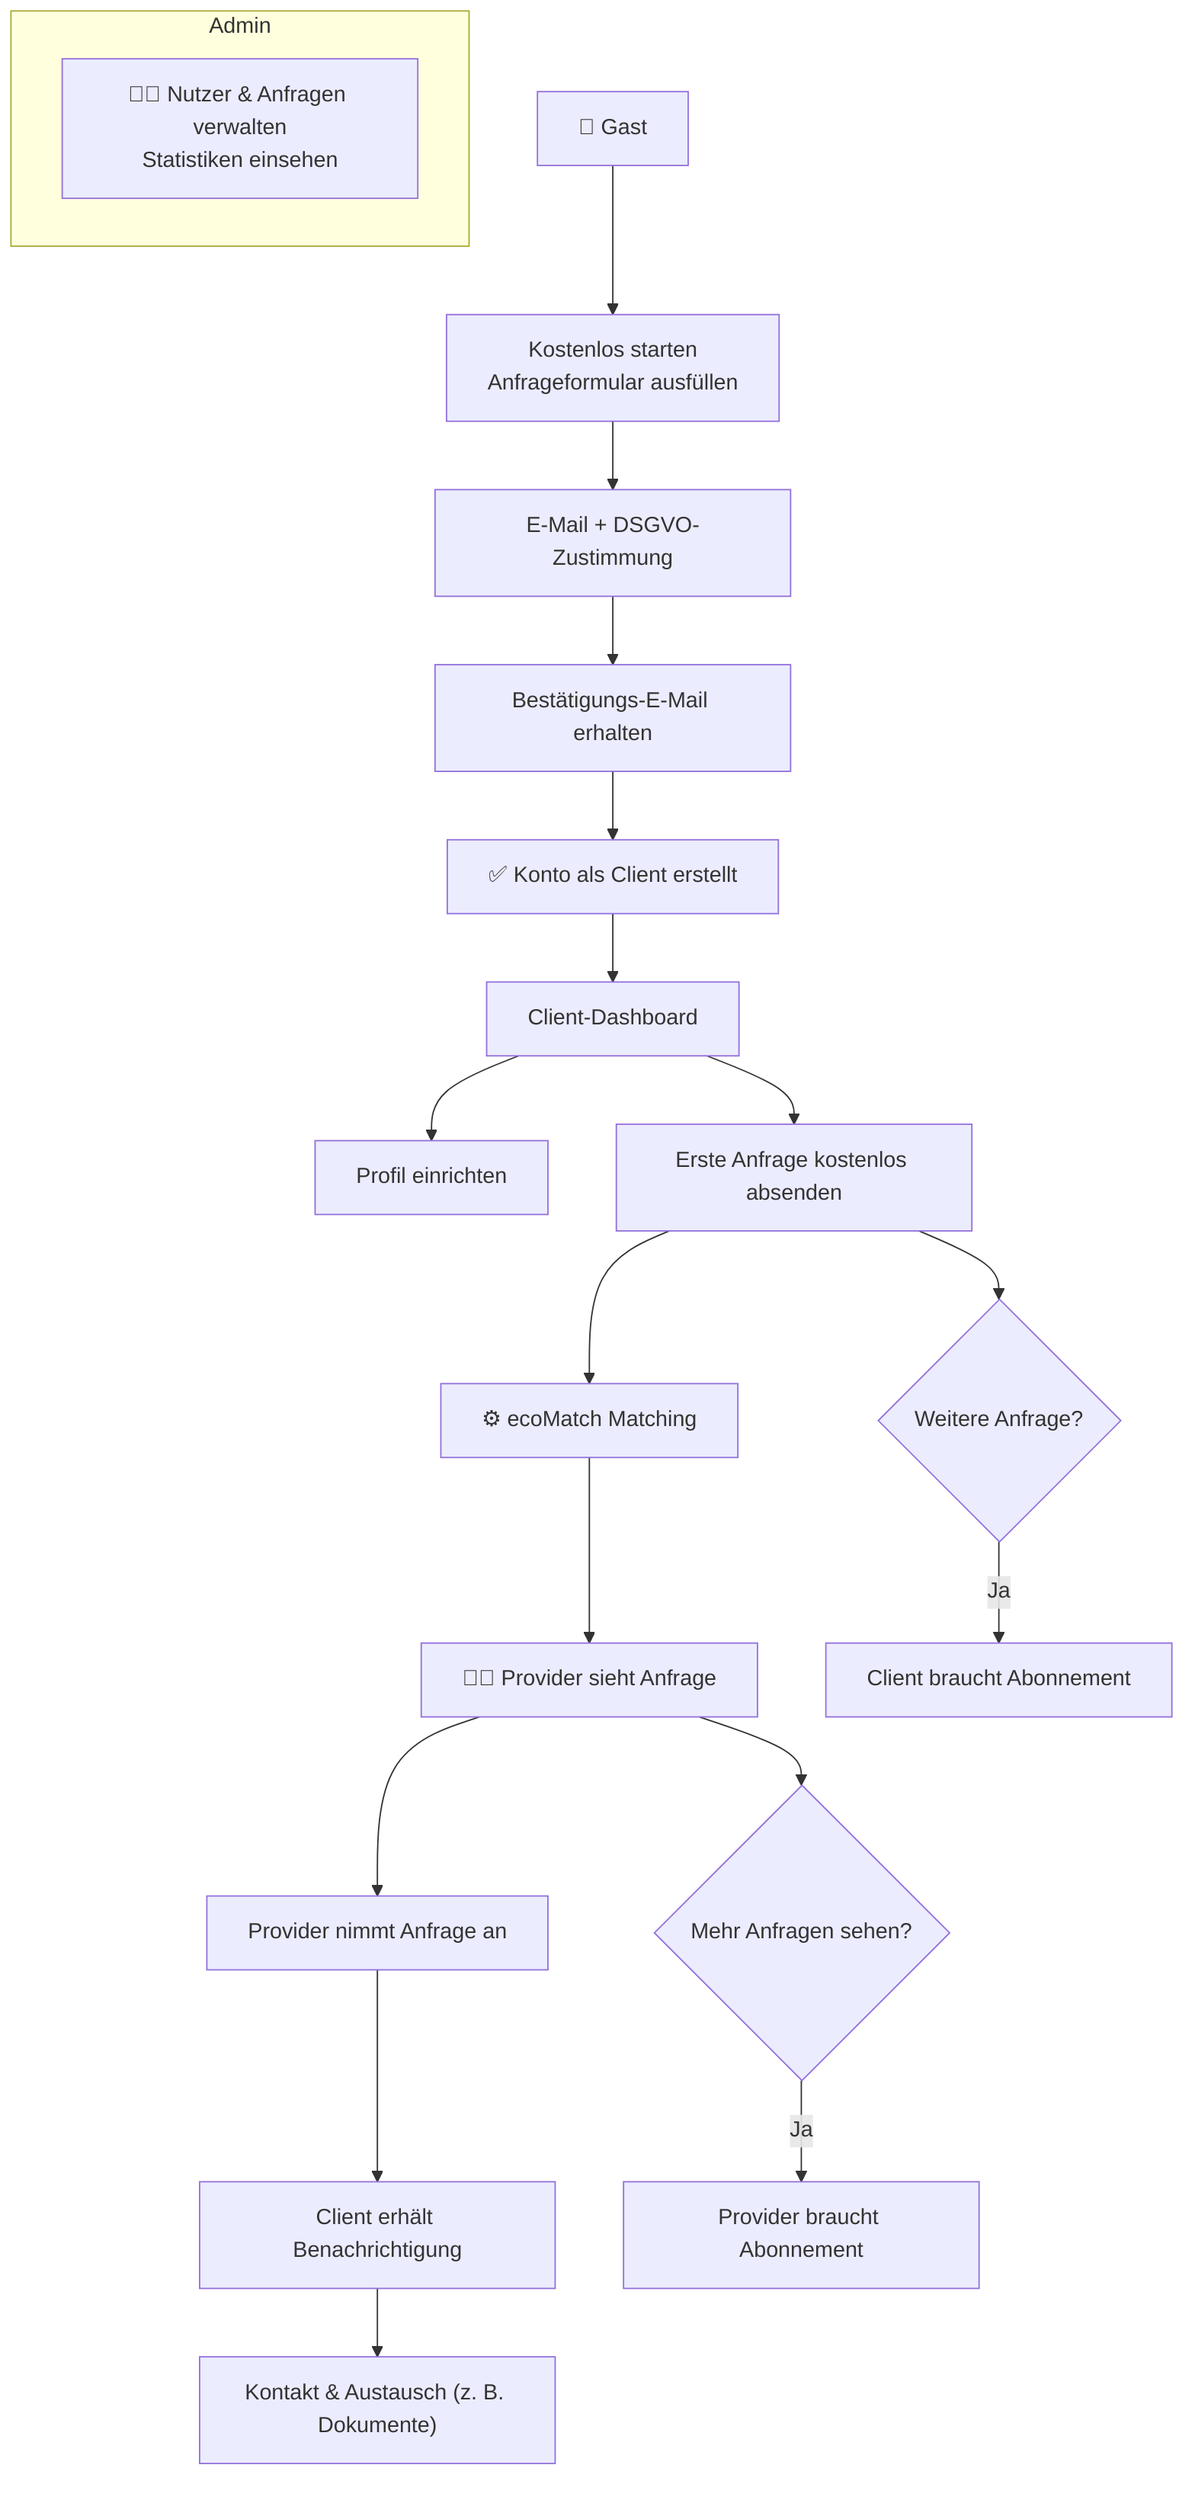flowchart TD

    A[👤 Gast] --> B["Kostenlos starten<br/>Anfrageformular ausfüllen"]
    B --> C["E-Mail + DSGVO-Zustimmung"]
    C --> D["Bestätigungs-E-Mail erhalten"]
    D --> E[✅ Konto als Client erstellt]

    E --> F["Client-Dashboard"]
    F --> F1["Profil einrichten"]
    F --> F2["Erste Anfrage kostenlos absenden"]

    F2 --> G[⚙️ ecoMatch Matching]
    G --> H[🧑‍🔧 Provider sieht Anfrage]
    H --> I["Provider nimmt Anfrage an"]
    I --> J["Client erhält Benachrichtigung"]

    J --> K["Kontakt & Austausch (z. B. Dokumente)"]

    F2 --> L{"Weitere Anfrage?"}
    L -->|Ja| M["Client braucht Abonnement"]
    H --> N{"Mehr Anfragen sehen?"}
    N -->|Ja| O["Provider braucht Abonnement"]

    subgraph Admin
    P["👨‍💼 Nutzer & Anfragen verwalten<br/>Statistiken einsehen"]
    end